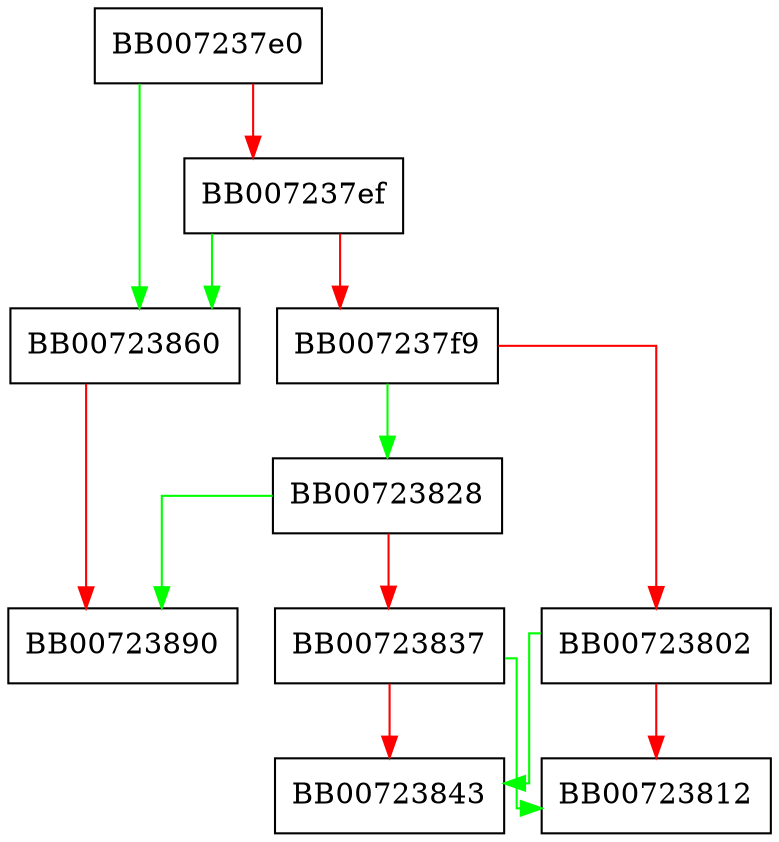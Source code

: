 digraph BN_BLINDING_convert {
  node [shape="box"];
  graph [splines=ortho];
  BB007237e0 -> BB00723860 [color="green"];
  BB007237e0 -> BB007237ef [color="red"];
  BB007237ef -> BB00723860 [color="green"];
  BB007237ef -> BB007237f9 [color="red"];
  BB007237f9 -> BB00723828 [color="green"];
  BB007237f9 -> BB00723802 [color="red"];
  BB00723802 -> BB00723843 [color="green"];
  BB00723802 -> BB00723812 [color="red"];
  BB00723828 -> BB00723890 [color="green"];
  BB00723828 -> BB00723837 [color="red"];
  BB00723837 -> BB00723812 [color="green"];
  BB00723837 -> BB00723843 [color="red"];
  BB00723860 -> BB00723890 [color="red"];
}